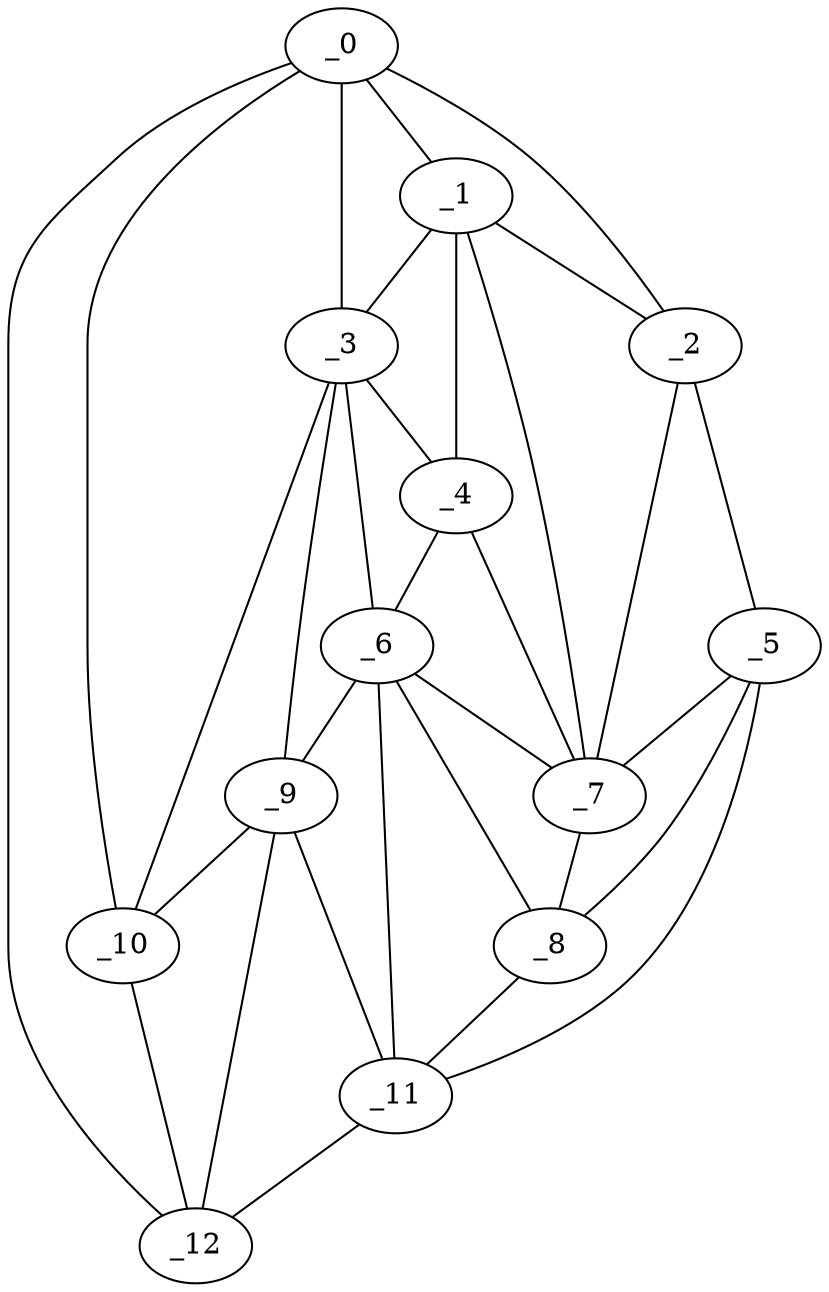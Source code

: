 graph "obj86__70.gxl" {
	_0	 [x=31,
		y=13];
	_1	 [x=67,
		y=60];
	_0 -- _1	 [valence=1];
	_2	 [x=69,
		y=66];
	_0 -- _2	 [valence=1];
	_3	 [x=71,
		y=48];
	_0 -- _3	 [valence=2];
	_10	 [x=92,
		y=22];
	_0 -- _10	 [valence=2];
	_12	 [x=104,
		y=10];
	_0 -- _12	 [valence=1];
	_1 -- _2	 [valence=1];
	_1 -- _3	 [valence=2];
	_4	 [x=71,
		y=54];
	_1 -- _4	 [valence=1];
	_7	 [x=81,
		y=58];
	_1 -- _7	 [valence=2];
	_5	 [x=78,
		y=68];
	_2 -- _5	 [valence=1];
	_2 -- _7	 [valence=2];
	_3 -- _4	 [valence=1];
	_6	 [x=81,
		y=52];
	_3 -- _6	 [valence=2];
	_9	 [x=91,
		y=42];
	_3 -- _9	 [valence=1];
	_3 -- _10	 [valence=2];
	_4 -- _6	 [valence=2];
	_4 -- _7	 [valence=2];
	_5 -- _7	 [valence=2];
	_8	 [x=89,
		y=65];
	_5 -- _8	 [valence=2];
	_11	 [x=98,
		y=64];
	_5 -- _11	 [valence=1];
	_6 -- _7	 [valence=2];
	_6 -- _8	 [valence=2];
	_6 -- _9	 [valence=2];
	_6 -- _11	 [valence=2];
	_7 -- _8	 [valence=2];
	_8 -- _11	 [valence=2];
	_9 -- _10	 [valence=2];
	_9 -- _11	 [valence=2];
	_9 -- _12	 [valence=2];
	_10 -- _12	 [valence=2];
	_11 -- _12	 [valence=1];
}
